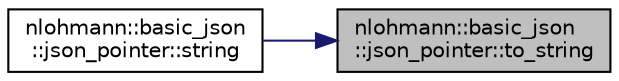 digraph "nlohmann::basic_json::json_pointer::to_string"
{
 // LATEX_PDF_SIZE
  edge [fontname="Helvetica",fontsize="10",labelfontname="Helvetica",labelfontsize="10"];
  node [fontname="Helvetica",fontsize="10",shape=record];
  rankdir="RL";
  Node6 [label="nlohmann::basic_json\l::json_pointer::to_string",height=0.2,width=0.4,color="black", fillcolor="grey75", style="filled", fontcolor="black",tooltip="return a string representation of the JSON pointer"];
  Node6 -> Node7 [dir="back",color="midnightblue",fontsize="10",style="solid"];
  Node7 [label="nlohmann::basic_json\l::json_pointer::string",height=0.2,width=0.4,color="black", fillcolor="white", style="filled",URL="$classnlohmann_1_1basic__json_1_1json__pointer.html#aa2583b66886218c1a035e3e507a5f931",tooltip="return a string representation of the JSON pointer"];
}

